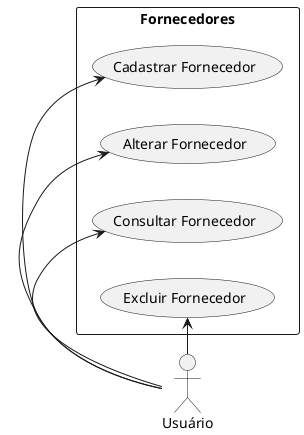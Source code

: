 ﻿@startuml
left to right direction
actor "Usuário" as Usuario

rectangle Fornecedores {
  Usuario -> (Cadastrar Fornecedor)
  Usuario -> (Alterar Fornecedor)
  Usuario -> (Consultar Fornecedor)
  Usuario -> (Excluir Fornecedor)
}
@enduml